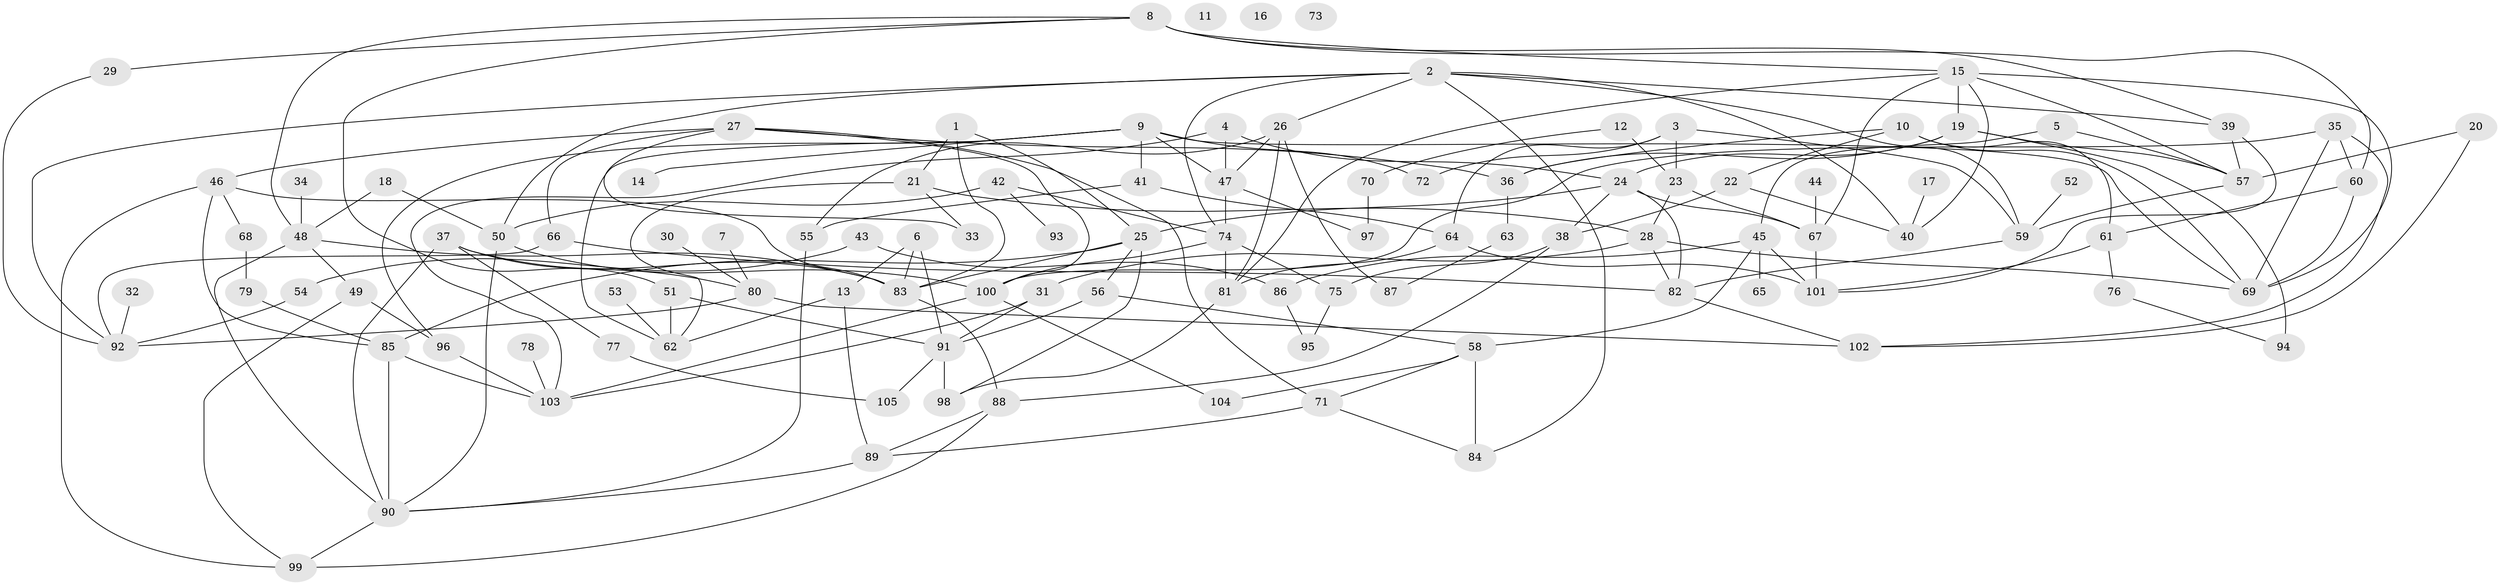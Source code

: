 // Generated by graph-tools (version 1.1) at 2025/25/03/09/25 03:25:19]
// undirected, 105 vertices, 184 edges
graph export_dot {
graph [start="1"]
  node [color=gray90,style=filled];
  1;
  2;
  3;
  4;
  5;
  6;
  7;
  8;
  9;
  10;
  11;
  12;
  13;
  14;
  15;
  16;
  17;
  18;
  19;
  20;
  21;
  22;
  23;
  24;
  25;
  26;
  27;
  28;
  29;
  30;
  31;
  32;
  33;
  34;
  35;
  36;
  37;
  38;
  39;
  40;
  41;
  42;
  43;
  44;
  45;
  46;
  47;
  48;
  49;
  50;
  51;
  52;
  53;
  54;
  55;
  56;
  57;
  58;
  59;
  60;
  61;
  62;
  63;
  64;
  65;
  66;
  67;
  68;
  69;
  70;
  71;
  72;
  73;
  74;
  75;
  76;
  77;
  78;
  79;
  80;
  81;
  82;
  83;
  84;
  85;
  86;
  87;
  88;
  89;
  90;
  91;
  92;
  93;
  94;
  95;
  96;
  97;
  98;
  99;
  100;
  101;
  102;
  103;
  104;
  105;
  1 -- 21;
  1 -- 25;
  1 -- 83;
  2 -- 26;
  2 -- 39;
  2 -- 40;
  2 -- 50;
  2 -- 59;
  2 -- 74;
  2 -- 84;
  2 -- 92;
  3 -- 23;
  3 -- 59;
  3 -- 64;
  3 -- 72;
  4 -- 24;
  4 -- 47;
  4 -- 103;
  5 -- 45;
  5 -- 57;
  6 -- 13;
  6 -- 83;
  6 -- 91;
  7 -- 80;
  8 -- 15;
  8 -- 29;
  8 -- 39;
  8 -- 48;
  8 -- 51;
  8 -- 60;
  9 -- 14;
  9 -- 41;
  9 -- 47;
  9 -- 62;
  9 -- 69;
  9 -- 72;
  9 -- 96;
  10 -- 22;
  10 -- 36;
  10 -- 61;
  10 -- 69;
  12 -- 23;
  12 -- 70;
  13 -- 62;
  13 -- 89;
  15 -- 19;
  15 -- 40;
  15 -- 57;
  15 -- 67;
  15 -- 69;
  15 -- 81;
  17 -- 40;
  18 -- 48;
  18 -- 50;
  19 -- 24;
  19 -- 36;
  19 -- 57;
  19 -- 94;
  20 -- 57;
  20 -- 102;
  21 -- 28;
  21 -- 33;
  21 -- 62;
  22 -- 38;
  22 -- 40;
  23 -- 28;
  23 -- 67;
  24 -- 25;
  24 -- 38;
  24 -- 67;
  24 -- 82;
  25 -- 56;
  25 -- 83;
  25 -- 85;
  25 -- 98;
  26 -- 47;
  26 -- 55;
  26 -- 81;
  26 -- 87;
  27 -- 33;
  27 -- 36;
  27 -- 46;
  27 -- 66;
  27 -- 71;
  27 -- 100;
  28 -- 31;
  28 -- 69;
  28 -- 82;
  29 -- 92;
  30 -- 80;
  31 -- 91;
  31 -- 103;
  32 -- 92;
  34 -- 48;
  35 -- 60;
  35 -- 69;
  35 -- 100;
  35 -- 102;
  36 -- 63;
  37 -- 77;
  37 -- 80;
  37 -- 83;
  37 -- 90;
  38 -- 75;
  38 -- 88;
  39 -- 57;
  39 -- 101;
  41 -- 55;
  41 -- 64;
  42 -- 50;
  42 -- 74;
  42 -- 93;
  43 -- 54;
  43 -- 86;
  44 -- 67;
  45 -- 58;
  45 -- 65;
  45 -- 86;
  45 -- 101;
  46 -- 68;
  46 -- 83;
  46 -- 85;
  46 -- 99;
  47 -- 74;
  47 -- 97;
  48 -- 49;
  48 -- 83;
  48 -- 90;
  49 -- 96;
  49 -- 99;
  50 -- 90;
  50 -- 100;
  51 -- 62;
  51 -- 91;
  52 -- 59;
  53 -- 62;
  54 -- 92;
  55 -- 90;
  56 -- 58;
  56 -- 91;
  57 -- 59;
  58 -- 71;
  58 -- 84;
  58 -- 104;
  59 -- 82;
  60 -- 61;
  60 -- 69;
  61 -- 76;
  61 -- 101;
  63 -- 87;
  64 -- 81;
  64 -- 101;
  66 -- 82;
  66 -- 92;
  67 -- 101;
  68 -- 79;
  70 -- 97;
  71 -- 84;
  71 -- 89;
  74 -- 75;
  74 -- 81;
  74 -- 100;
  75 -- 95;
  76 -- 94;
  77 -- 105;
  78 -- 103;
  79 -- 85;
  80 -- 92;
  80 -- 102;
  81 -- 98;
  82 -- 102;
  83 -- 88;
  85 -- 90;
  85 -- 103;
  86 -- 95;
  88 -- 89;
  88 -- 99;
  89 -- 90;
  90 -- 99;
  91 -- 98;
  91 -- 105;
  96 -- 103;
  100 -- 103;
  100 -- 104;
}
